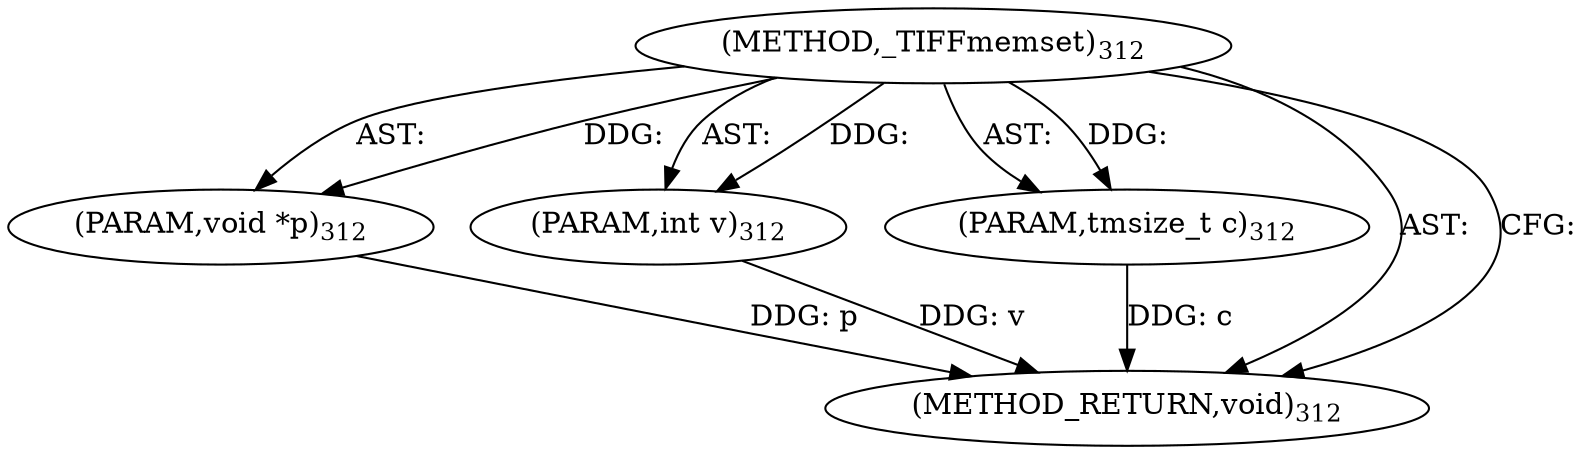 digraph "_TIFFmemset" {  
"8384" [label = <(METHOD,_TIFFmemset)<SUB>312</SUB>> ]
"8385" [label = <(PARAM,void *p)<SUB>312</SUB>> ]
"8386" [label = <(PARAM,int v)<SUB>312</SUB>> ]
"8387" [label = <(PARAM,tmsize_t c)<SUB>312</SUB>> ]
"8388" [label = <(METHOD_RETURN,void)<SUB>312</SUB>> ]
  "8384" -> "8385"  [ label = "AST: "] 
  "8384" -> "8386"  [ label = "AST: "] 
  "8384" -> "8387"  [ label = "AST: "] 
  "8384" -> "8388"  [ label = "AST: "] 
  "8384" -> "8388"  [ label = "CFG: "] 
  "8385" -> "8388"  [ label = "DDG: p"] 
  "8386" -> "8388"  [ label = "DDG: v"] 
  "8387" -> "8388"  [ label = "DDG: c"] 
  "8384" -> "8385"  [ label = "DDG: "] 
  "8384" -> "8386"  [ label = "DDG: "] 
  "8384" -> "8387"  [ label = "DDG: "] 
}
